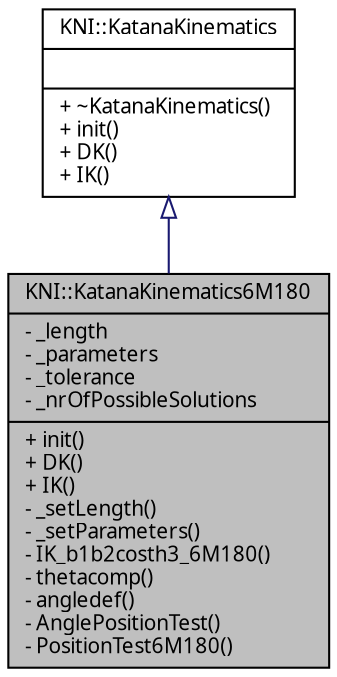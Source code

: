 digraph G
{
  edge [fontname="FreeSans.ttf",fontsize=10,labelfontname="FreeSans.ttf",labelfontsize=10];
  node [fontname="FreeSans.ttf",fontsize=10,shape=record];
  Node1 [label="{KNI::KatanaKinematics6M180\n|- _length\l- _parameters\l- _tolerance\l- _nrOfPossibleSolutions\l|+ init()\l+ DK()\l+ IK()\l- _setLength()\l- _setParameters()\l- IK_b1b2costh3_6M180()\l- thetacomp()\l- angledef()\l- AnglePositionTest()\l- PositionTest6M180()\l}",height=0.2,width=0.4,color="black", fillcolor="grey75", style="filled" fontcolor="black"];
  Node2 -> Node1 [dir=back,color="midnightblue",fontsize=10,style="solid",arrowtail="empty",fontname="FreeSans.ttf"];
  Node2 [label="{KNI::KatanaKinematics\n||+ ~KatanaKinematics()\l+ init()\l+ DK()\l+ IK()\l}",height=0.2,width=0.4,color="black", fillcolor="white", style="filled",URL="$classKNI_1_1KatanaKinematics.html",tooltip="The base class for all kinematic implementations."];
}
